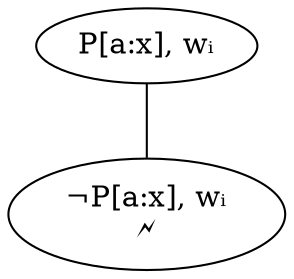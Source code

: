 digraph {
    edge [arrowhead=none];
    a [label="P[a:x], wᵢ"];
    b [label="¬P[a:x], wᵢ\n🗲"];
    a -> b;
}

digraph {
    edge [arrowhead=none];
    a [label="a:x = b:y, wᵢ"];
    b [label="P[a:x], wᵢ"];
    c [label="¬P[b:y], wᵢ\n🗲"];
    a -> b; b -> c;
}

digraph {
    edge [arrowhead=none];
    a [label="a:x = b:y, wᵢ"];
    b [label="b:y = c:z, wᵢ"];
    c [label="P[a:x], wᵢ"];
    d [label="¬P[c:z], wᵢ\n🗲"];
    a -> b; b -> c; c -> d;
}

digraph {
    edge [arrowhead=none];
    a [label="a:x = b:y, wᵢ"];
    b [label="b:y = c:z, wᵢ"];
    c [label="c:z = d:t, wᵢ"];
    d [label="¬(a:x = d:t), wᵢ\n🗲"];
    a -> b; b -> c; c -> d;
}

